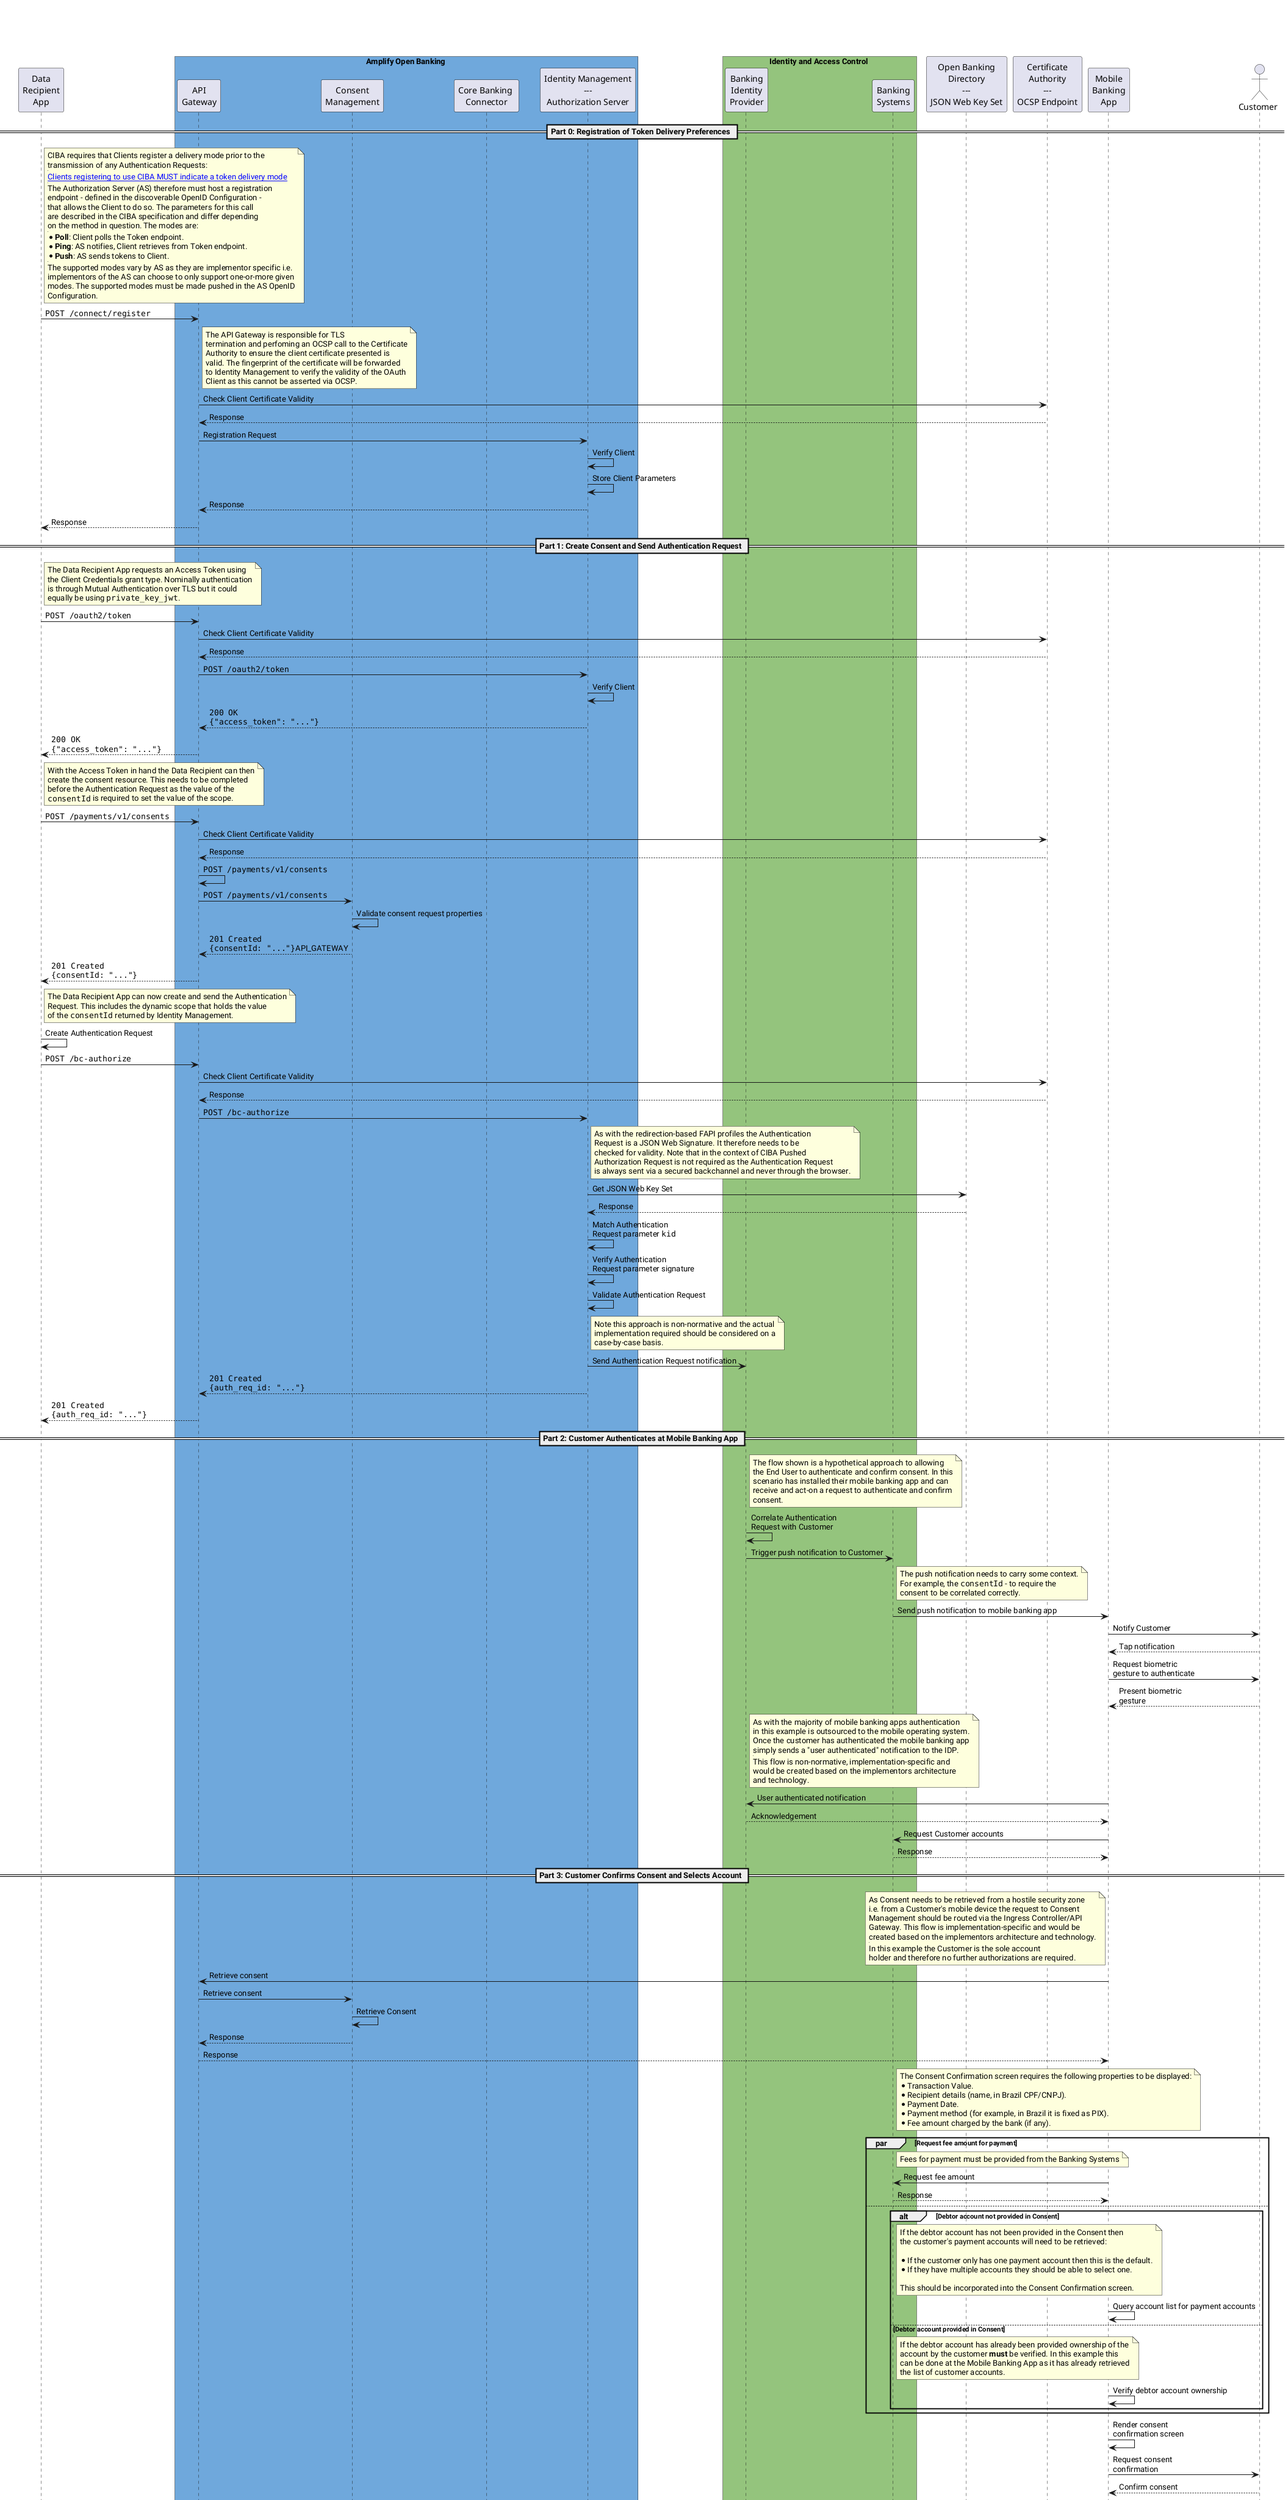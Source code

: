 @startuml CIBA_Example_Sequence

title \n\n\n
hide footbox

participant "Data\nRecipient\nApp" as DR

box Amplify Open Banking #6FA8DC
participant "API\nGateway" as API_GATEWAY
participant "Consent\nManagement" as CONSENT
participant "Core Banking \nConnector" as CBC
participant "Identity Management\n---\nAuthorization Server" as IAM
end box

box Identity and Access Control #94c47d
participant "Banking\nIdentity\nProvider" as ASPSP_IDP
participant "Banking\nSystems" as ASPSP_API
end box


participant "Open Banking\nDirectory\n---\nJSON Web Key Set" as OBD_JWKS
participant "Certificate\nAuthority\n---\nOCSP Endpoint" as OCSP
participant "Mobile\nBanking\nApp" as MOBILE
actor "Customer" as PSU

hide footbox
skinparam defaultFontName Roboto
skinparam BoxPadding 10

== Part 0: Registration of Token Delivery Preferences ==

note right of DR
CIBA requires that Clients register a delivery mode prior to the
transmission of any Authentication Requests:
|||
[[https://openid.net/specs/openid-client-initiated-backchannel-authentication-core-1_0.html#rfc.section.4 Clients registering to use CIBA MUST indicate a token delivery mode]]
|||
The Authorization Server (AS) therefore must host a registration
endpoint - defined in the discoverable OpenID Configuration -
that allows the Client to do so. The parameters for this call
are described in the CIBA specification and differ depending
on the method in question. The modes are:
|||
* **Poll**: Client polls the Token endpoint.
* **Ping**: AS notifies, Client retrieves from Token endpoint.
* **Push**: AS sends tokens to Client.
|||
The supported modes vary by AS as they are implementor specific i.e.
implementors of the AS can choose to only support one-or-more given
modes. The supported modes must be made pushed in the AS OpenID
Configuration.
end note

DR -> API_GATEWAY: ""POST /connect/register""

note right of API_GATEWAY
The API Gateway is responsible for TLS
termination and perfoming an OCSP call to the Certificate
Authority to ensure the client certificate presented is
valid. The fingerprint of the certificate will be forwarded
to Identity Management to verify the validity of the OAuth
Client as this cannot be asserted via OCSP.
end note

API_GATEWAY -> OCSP: Check Client Certificate Validity
API_GATEWAY <-- OCSP: Response
'INGRESS -> API_GATEWAY: Registration Request

/'
note right of API_GATEWAY
The API Gateway acts as a proxy for both Identity and Consent
Management. This approach is designed to ensure all identity
and access control can be monitored and logged for analytics purposes
end note

API_GATEWAY -> IAM: Registration Request
IAM -> IAM: Verify Client
IAM -> IAM: Store Client Parameters
API_GATEWAY <-- IAM: Response
INGRESS <-- API_GATEWAY: Response
DR <-- INGRESS: Response
'/

API_GATEWAY -> IAM: Registration Request
IAM -> IAM: Verify Client
IAM -> IAM: Store Client Parameters
API_GATEWAY <-- IAM: Response
DR <-- API_GATEWAY: Response

== Part 1: Create Consent and Send Authentication Request ==

note right of DR
The Data Recipient App requests an Access Token using
the Client Credentials grant type. Nominally authentication
is through Mutual Authentication over TLS but it could
equally be using ""private_key_jwt"".
end note

DR -> API_GATEWAY: ""POST /oauth2/token""
API_GATEWAY -> OCSP: Check Client Certificate Validity
API_GATEWAY <-- OCSP: Response
API_GATEWAY -> IAM: ""POST /oauth2/token""
'API_GATEWAY -> IAM: ""POST /oauth2/token""
IAM -> IAM: Verify Client
'API_GATEWAY <- IAM: ""200 OK""\n""{"access_token": "..."}""
API_GATEWAY <-- IAM: ""200 OK""\n""{"access_token": "..."}""
DR <-- API_GATEWAY: ""200 OK""\n""{"access_token": "..."}""

note right of DR
With the Access Token in hand the Data Recipient can then
create the consent resource. This needs to be completed
before the Authentication Request as the value of the
""consentId"" is required to set the value of the scope.
end note

DR -> API_GATEWAY: ""POST /payments/v1/consents""
API_GATEWAY -> OCSP: Check Client Certificate Validity
API_GATEWAY <-- OCSP: Response
API_GATEWAY -> API_GATEWAY: ""POST /payments/v1/consents""
API_GATEWAY -> CONSENT: ""POST /payments/v1/consents""
CONSENT -> CONSENT: Validate consent request properties
API_GATEWAY <-- CONSENT: ""201 Created""\n""{consentId: "..."}""API_GATEWAY
DR <-- API_GATEWAY: ""201 Created""\n""{consentId: "..."}""

note right of DR
The Data Recipient App can now create and send the Authentication
Request. This includes the dynamic scope that holds the value 
of the ""consentId"" returned by Identity Management.
end note

DR -> DR: Create Authentication Request
DR -> API_GATEWAY: ""POST /bc-authorize""
API_GATEWAY -> OCSP: Check Client Certificate Validity
API_GATEWAY <-- OCSP: Response
/'
INGRESS -> API_GATEWAY: ""POST /bc-authorize""

note right of API_GATEWAY
As with the redirection-based FAPI profiles the Authentication
Request is a JSON Web Signature. It therefore needs to be
checked for validity. Note that in the context of CIBA Pushed
Authorization Request is not required as the Authentication Request
is always sent via a secured backchannel and never through the browser.
end note

API_GATEWAY -> OBD_JWKS: Get JSON Web Key Set
API_GATEWAY <-- OBD_JWKS: Response
API_GATEWAY -> API_GATEWAY: Match Authentication\nRequest parameter ""kid""
API_GATEWAY -> API_GATEWAY: Verify Authentication\nRequest parameter signature
API_GATEWAY -> IAM: Forward Authentication Request
IAM -> IAM: Validate Authentication Request
'/

API_GATEWAY -> IAM: ""POST /bc-authorize""

note right of IAM
As with the redirection-based FAPI profiles the Authentication
Request is a JSON Web Signature. It therefore needs to be
checked for validity. Note that in the context of CIBA Pushed
Authorization Request is not required as the Authentication Request
is always sent via a secured backchannel and never through the browser.
end note

IAM -> OBD_JWKS: Get JSON Web Key Set
IAM <-- OBD_JWKS: Response
IAM -> IAM: Match Authentication\nRequest parameter ""kid""
IAM -> IAM: Verify Authentication\nRequest parameter signature
IAM -> IAM: Validate Authentication Request

note right of IAM
Note this approach is non-normative and the actual
implementation required should be considered on a
case-by-case basis.
end note

IAM -> ASPSP_IDP: Send Authentication Request notification
API_GATEWAY <-- IAM: ""201 Created""\n""{auth_req_id: "..."}""
DR <-- API_GATEWAY: ""201 Created""\n""{auth_req_id: "..."}""

== Part 2: Customer Authenticates at Mobile Banking App ==

note right of ASPSP_IDP
The flow shown is a hypothetical approach to allowing
the End User to authenticate and confirm consent. In this
scenario has installed their mobile banking app and can
receive and act-on a request to authenticate and confirm
consent.
end note

ASPSP_IDP -> ASPSP_IDP: Correlate Authentication\nRequest with Customer
ASPSP_IDP -> ASPSP_API: Trigger push notification to Customer

note right of ASPSP_API
The push notification needs to carry some context.
For example, the ""consentId"" - to require the
consent to be correlated correctly.
end note

MOBILE <- ASPSP_API: Send push notification to mobile banking app
MOBILE -> PSU: Notify Customer

MOBILE <-- PSU: Tap notification
MOBILE -> PSU: Request biometric\ngesture to authenticate
MOBILE <-- PSU: Present biometric\ngesture

note right of ASPSP_IDP
As with the majority of mobile banking apps authentication
in this example is outsourced to the mobile operating system.
Once the customer has authenticated the mobile banking app
simply sends a "user authenticated" notification to the IDP.
|||
This flow is non-normative, implementation-specific and 
would be created based on the implementors architecture
and technology. 
end note

MOBILE -> ASPSP_IDP: User authenticated notification
MOBILE <-- ASPSP_IDP: Acknowledgement
MOBILE -> ASPSP_API: Request Customer accounts
MOBILE <-- ASPSP_API: Response

== Part 3: Customer Confirms Consent and Selects Account ==

note left of MOBILE
As Consent needs to be retrieved from a hostile security zone
i.e. from a Customer's mobile device the request to Consent
Management should be routed via the Ingress Controller/API
Gateway. This flow is implementation-specific and would be
created based on the implementors architecture and technology.
|||
In this example the Customer is the sole account
holder and therefore no further authorizations are required.
end note

MOBILE -> API_GATEWAY: Retrieve consent
API_GATEWAY -> CONSENT: Retrieve consent
CONSENT -> CONSENT: Retrieve Consent
API_GATEWAY <-- CONSENT: Response
MOBILE <-- API_GATEWAY: Response

note right of ASPSP_API
The Consent Confirmation screen requires the following properties to be displayed:
* Transaction Value.
* Recipient details (name, in Brazil CPF/CNPJ).
* Payment Date.
* Payment method (for example, in Brazil it is fixed as PIX).
* Fee amount charged by the bank (if any).
end note

par Request fee amount for payment

note right of ASPSP_API
Fees for payment must be provided from the Banking Systems
end note

MOBILE -> ASPSP_API: Request fee amount
MOBILE <-- ASPSP_API: Response

else

alt Debtor account not provided in Consent

note right of ASPSP_API
If the debtor account has not been provided in the Consent then
the customer's payment accounts will need to be retrieved:

* If the customer only has one payment account then this is the default.
* If they have multiple accounts they should be able to select one.

This should be incorporated into the Consent Confirmation screen.
end note

MOBILE -> MOBILE: Query account list for payment accounts

else Debtor account provided in Consent

note right of ASPSP_API
If the debtor account has already been provided ownership of the
account by the customer **must** be verified. In this example this
can be done at the Mobile Banking App as it has already retrieved
the list of customer accounts.
end note

MOBILE -> MOBILE: Verify debtor account ownership

end alt

end par

MOBILE -> MOBILE: Render consent\nconfirmation screen
MOBILE -> PSU: Request consent\nconfirmation
MOBILE <-- PSU: Confirm consent

MOBILE -> API_GATEWAY: Update consent as authorized
API_GATEWAY -> CONSENT: Update consent
CONSENT -> CONSENT: Update Consent
API_GATEWAY <-- CONSENT: Response
MOBILE <-- API_GATEWAY: Response

note left of MOBILE
The final step is to call the Identity Management
component to indicate that the Customer has been
authenticated. Identity Management will then signal
to the Data Recipient App using the chosen mode that
authentication is complete. Again this flow is
implementation-specific and would be created based
on the implementors architecture and technology.
end note

'MOBILE -> API_GATEWAY: Authentication complete notification
'API_GATEWAY -> IAM: Forward authentication complete notification
MOBILE -> IAM: Authentication complete notification

== Part 4: Client Granted Access Token ==

note right of DR
Notes on Token behaviors
===
The Data Recipient App is made aware of the success of the
based on their registered delivery mode. Each of these is
shown below.
|||
Note that the Poll looping example is purely illustrative
as the Data Recipient App would poll as soon as they received
the ""auth_req_id"" from the AS. Writing the diagram to
incorporate this sequentially would, however be extremely confusing
hence the sequence shown below.
|||
For Poll and Ping mode the Data Recipient App must use the
[[https://openid.net/specs/openid-client-initiated-backchannel-authentication-core-1_0.html#rfc.section.10.1 CIBA grant type]] as described in the source specification.
end note

alt Client Registered Poll Mode

note right of DR
In Poll mode the DR will periodically call the Token endpoint
until they get a positive response i.e. they do not receive
the 400 HTTP response code but instead are returned one-or-more
tokens (Access, Refresh, ID) from the Token endpoint.
end note

loop Exit when Authentication Request successful
DR -> API_GATEWAY: ""POST /token auth_req_id=...""
API_GATEWAY -> OCSP: Check Client Certificate Validity
API_GATEWAY <-- OCSP: Response
API_GATEWAY -> IAM: ""POST /token auth_req_id=...""
'API_GATEWAY -> IAM: ""POST /token auth_req_id=...""
IAM -> IAM: Retrieve Authentication request
IAM -> IAM: Check status
'API_GATEWAY <-- IAM: ""400 Bad Request {...}""
API_GATEWAY <-- IAM: ""400 Bad Request {...}""
DR <-- API_GATEWAY: ""400 Bad Request {...}""
end loop

DR -> API_GATEWAY: ""POST /token auth_req_id=...""
API_GATEWAY -> OCSP: Check Client Certificate Validity
API_GATEWAY <-- OCSP: Response
'INGRESS -> API_GATEWAY: ""POST /token auth_req_id=...""
API_GATEWAY -> IAM: ""POST /token auth_req_id=...""
IAM -> IAM: Retrieve Authentication request
IAM -> IAM: Check status
IAM -> IAM: Create tokens
'API_GATEWAY <-- IAM: ""200 OK {...}""
API_GATEWAY <-- IAM: ""200 OK {...}""
DR <-- API_GATEWAY: ""200 OK {...}""

else Client Registered Ping Mode

note right of DR
Ping mode is a simple notification by the AS to a callback
URL pre-registered by the Data Recipient App in Part 0. On
receipt the Data Recipient App can then call the Token endpoint
in the same way as in Poll mode and collect one-or-more tokens.
end note

DR <- IAM: Authentication Request complete notification
DR --> IAM: ""204 No Content""

DR -> API_GATEWAY: ""POST /token auth_req_id=...""
API_GATEWAY -> OCSP: Check Client Certificate Validity
API_GATEWAY <-- OCSP: Response
'INGRESS -> API_GATEWAY: ""POST /token auth_req_id=...""
API_GATEWAY -> IAM: ""POST /token auth_req_id=...""
IAM -> IAM: Retrieve Authentication request
IAM -> IAM: Create tokens
'API_GATEWAY <-- IAM: ""200 OK {...}""
API_GATEWAY <-- IAM: ""200 OK {...}""
DR <-- API_GATEWAY: ""200 OK {...}""

else Client Registered Push Mode

note right of DR
In Push mode tokens are created by the AS and then transmitted
to the Data Recipient App, therefore negating the need for them to
visit the Token endpoint. Their are various implications of using
this method which are discussed in the [[https://openid.net/specs/openid-client-initiated-backchannel-authentication-core-1_0.html#rfc.section.10.3 specification]].
end note

IAM -> IAM: Retrieve Authentication request
IAM -> IAM: Create tokens
IAM -> IAM: Retrieve callback URL and security\ntoken for Data Recipient App

DR <- IAM: ""POST /cb {...}""
DR --> IAM: ""204 No Content""

end alt

== Part 5: DR Makes Payment Instruction Request ==

note right of DR
With the Access Token in hand the Data Recipient App can now
make the payment instruction request. The Access Token
is bound to this single operation and will be revoked once
the payment instruction is successfully transmitted.
end note

DR -> API_GATEWAY: ""POST /payments/v1/pix/payments""
API_GATEWAY -> OCSP: Check Client Certificate Validity
API_GATEWAY <-- OCSP: Response

note right of API_GATEWAY
The approach to Access Token introspection remains the same under payments
i.e. the API Gateway will need an assertion that indicates the consent granted
by the Customer matches the payment being instructed.
end note

API_GATEWAY -> IAM: Request Access Token properties
IAM -> IAM: Retrieve Access Token properties
API_GATEWAY <-- IAM: Response
API_GATEWAY -> API_GATEWAY: Introspect Access Token properties

note right of API_GATEWAY
On introspecting the Access Token the API Gateway will decorate the
request with the debtor account which is stored with the Consent. This can
then be forwarded to the Core Banking Connector and used to make the correct
payment instruction in the Banking Systems.
end note

API_GATEWAY -> API_GATEWAY: Decorate request with debtor account
API_GATEWAY -> CBC: ""POST /payments/v1/pix/payments""

note right of CBC
This flow is non-normative and will vary on customer requirements.
It //could// be to a PIX-compliant API or any other available mechanism
to make a PIX payment.
end note

CBC -> CBC: Mediate request payload
CBC -> ASPSP_API: Deliver payment instruction to Banking System API
CBC <-- ASPSP_API: Response
CBC -> CBC: Mediate response payload
API_GATEWAY <-- CBC: ""201 Created""\n""{paymentId: "..."}""
DR <-- API_GATEWAY: ""201 Created""\n""{paymentId: "..."}""

@enduml